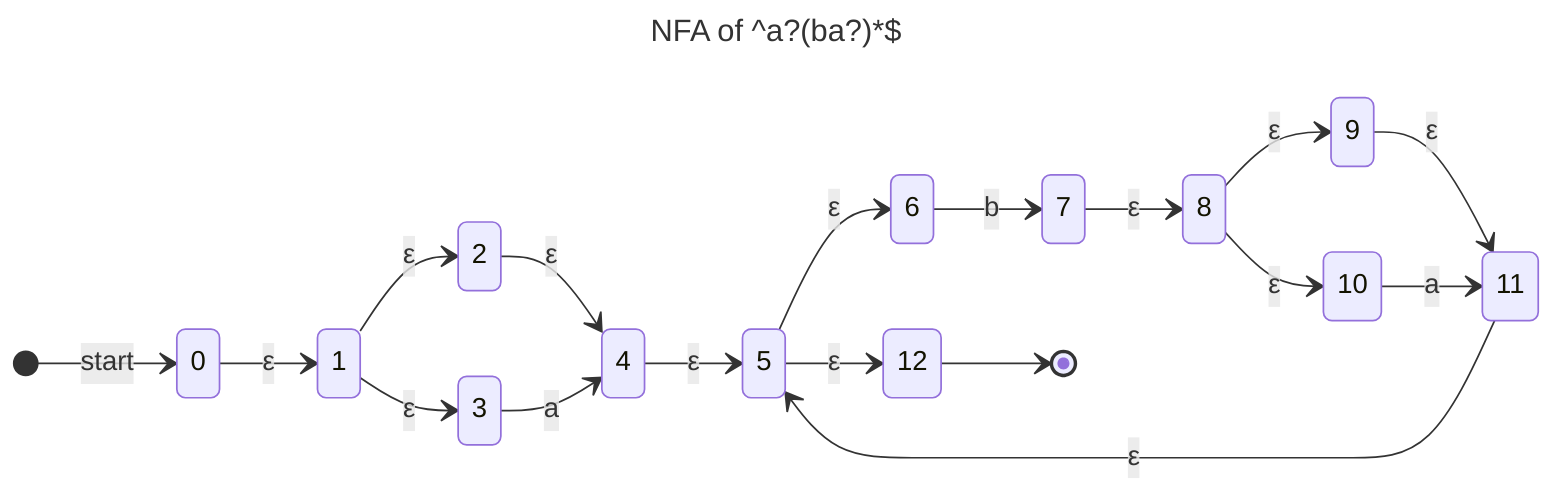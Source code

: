 ---
title: NFA of ^a?(ba?)*$
---
stateDiagram-v2    
    direction LR
    [*] --> 0 : start

    0 --> 1 : ε
    1 --> 2 : ε
    1 --> 3 : ε
    2 --> 4 : ε
    3 --> 4 : a
    4 --> 5 : ε
    5 --> 6 : ε
    6 --> 7 : b
    7 --> 8 : ε
    8 --> 9 : ε
    8 --> 10 : ε
    9 --> 11 : ε
    10 --> 11 : a
    11 --> 5 : ε
    5 --> 12 : ε
    12 --> [*]